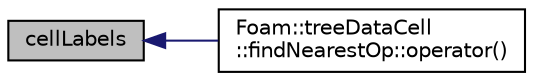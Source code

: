 digraph "cellLabels"
{
  bgcolor="transparent";
  edge [fontname="Helvetica",fontsize="10",labelfontname="Helvetica",labelfontsize="10"];
  node [fontname="Helvetica",fontsize="10",shape=record];
  rankdir="LR";
  Node13 [label="cellLabels",height=0.2,width=0.4,color="black", fillcolor="grey75", style="filled", fontcolor="black"];
  Node13 -> Node14 [dir="back",color="midnightblue",fontsize="10",style="solid",fontname="Helvetica"];
  Node14 [label="Foam::treeDataCell\l::findNearestOp::operator()",height=0.2,width=0.4,color="black",URL="$a26769.html#a56fe641bda80b32b2b431bf3fd615ced"];
}
